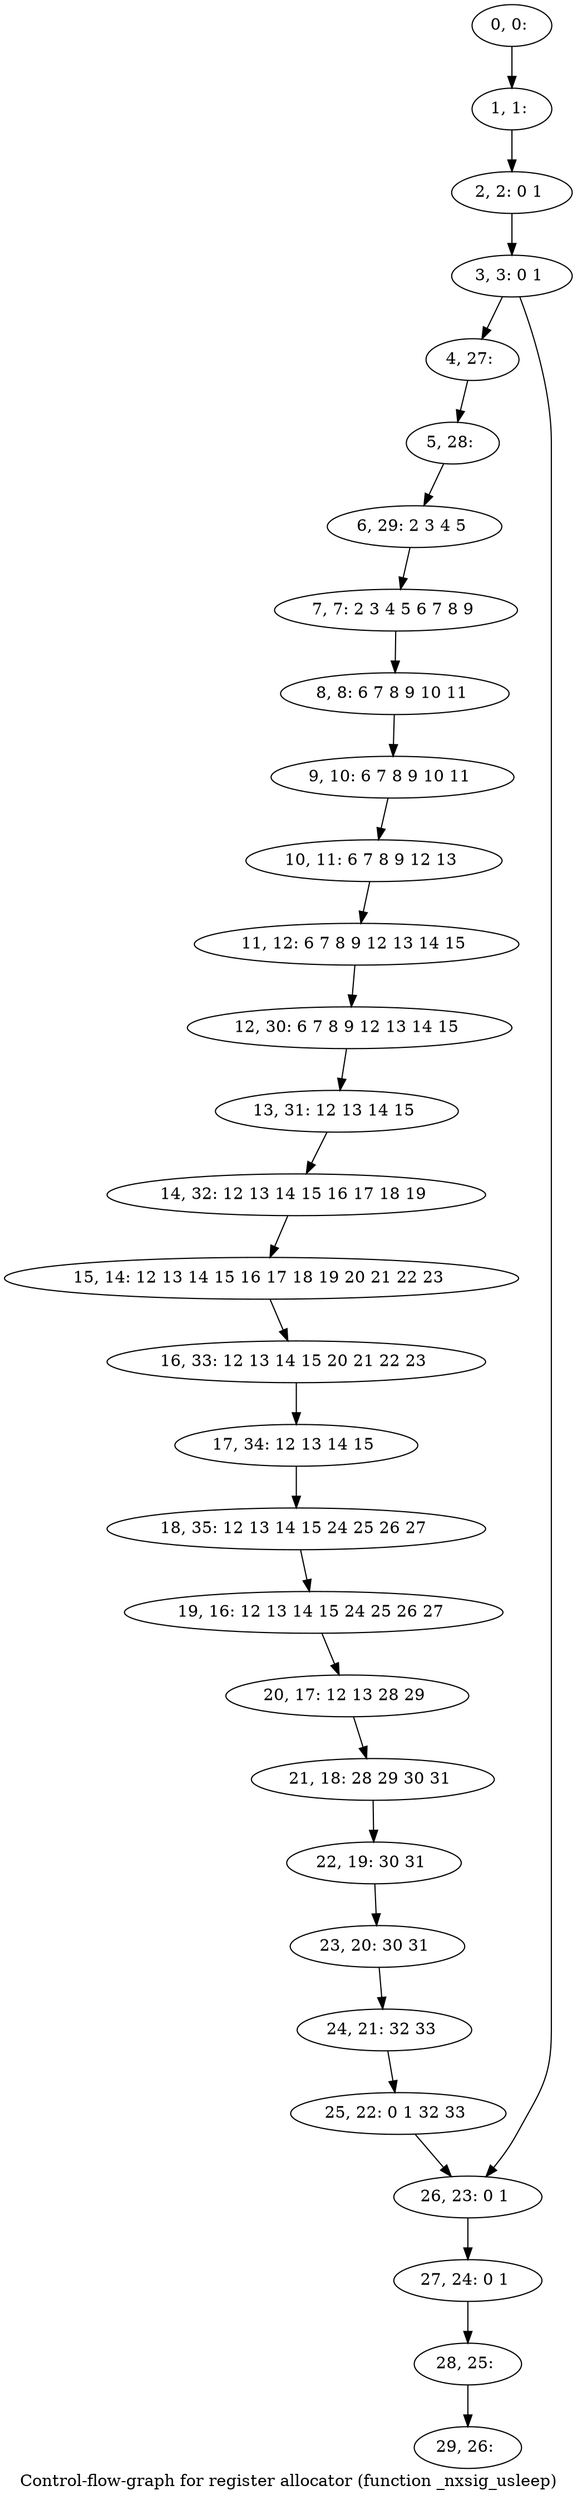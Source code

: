 digraph G {
graph [label="Control-flow-graph for register allocator (function _nxsig_usleep)"]
0[label="0, 0: "];
1[label="1, 1: "];
2[label="2, 2: 0 1 "];
3[label="3, 3: 0 1 "];
4[label="4, 27: "];
5[label="5, 28: "];
6[label="6, 29: 2 3 4 5 "];
7[label="7, 7: 2 3 4 5 6 7 8 9 "];
8[label="8, 8: 6 7 8 9 10 11 "];
9[label="9, 10: 6 7 8 9 10 11 "];
10[label="10, 11: 6 7 8 9 12 13 "];
11[label="11, 12: 6 7 8 9 12 13 14 15 "];
12[label="12, 30: 6 7 8 9 12 13 14 15 "];
13[label="13, 31: 12 13 14 15 "];
14[label="14, 32: 12 13 14 15 16 17 18 19 "];
15[label="15, 14: 12 13 14 15 16 17 18 19 20 21 22 23 "];
16[label="16, 33: 12 13 14 15 20 21 22 23 "];
17[label="17, 34: 12 13 14 15 "];
18[label="18, 35: 12 13 14 15 24 25 26 27 "];
19[label="19, 16: 12 13 14 15 24 25 26 27 "];
20[label="20, 17: 12 13 28 29 "];
21[label="21, 18: 28 29 30 31 "];
22[label="22, 19: 30 31 "];
23[label="23, 20: 30 31 "];
24[label="24, 21: 32 33 "];
25[label="25, 22: 0 1 32 33 "];
26[label="26, 23: 0 1 "];
27[label="27, 24: 0 1 "];
28[label="28, 25: "];
29[label="29, 26: "];
0->1 ;
1->2 ;
2->3 ;
3->4 ;
3->26 ;
4->5 ;
5->6 ;
6->7 ;
7->8 ;
8->9 ;
9->10 ;
10->11 ;
11->12 ;
12->13 ;
13->14 ;
14->15 ;
15->16 ;
16->17 ;
17->18 ;
18->19 ;
19->20 ;
20->21 ;
21->22 ;
22->23 ;
23->24 ;
24->25 ;
25->26 ;
26->27 ;
27->28 ;
28->29 ;
}
